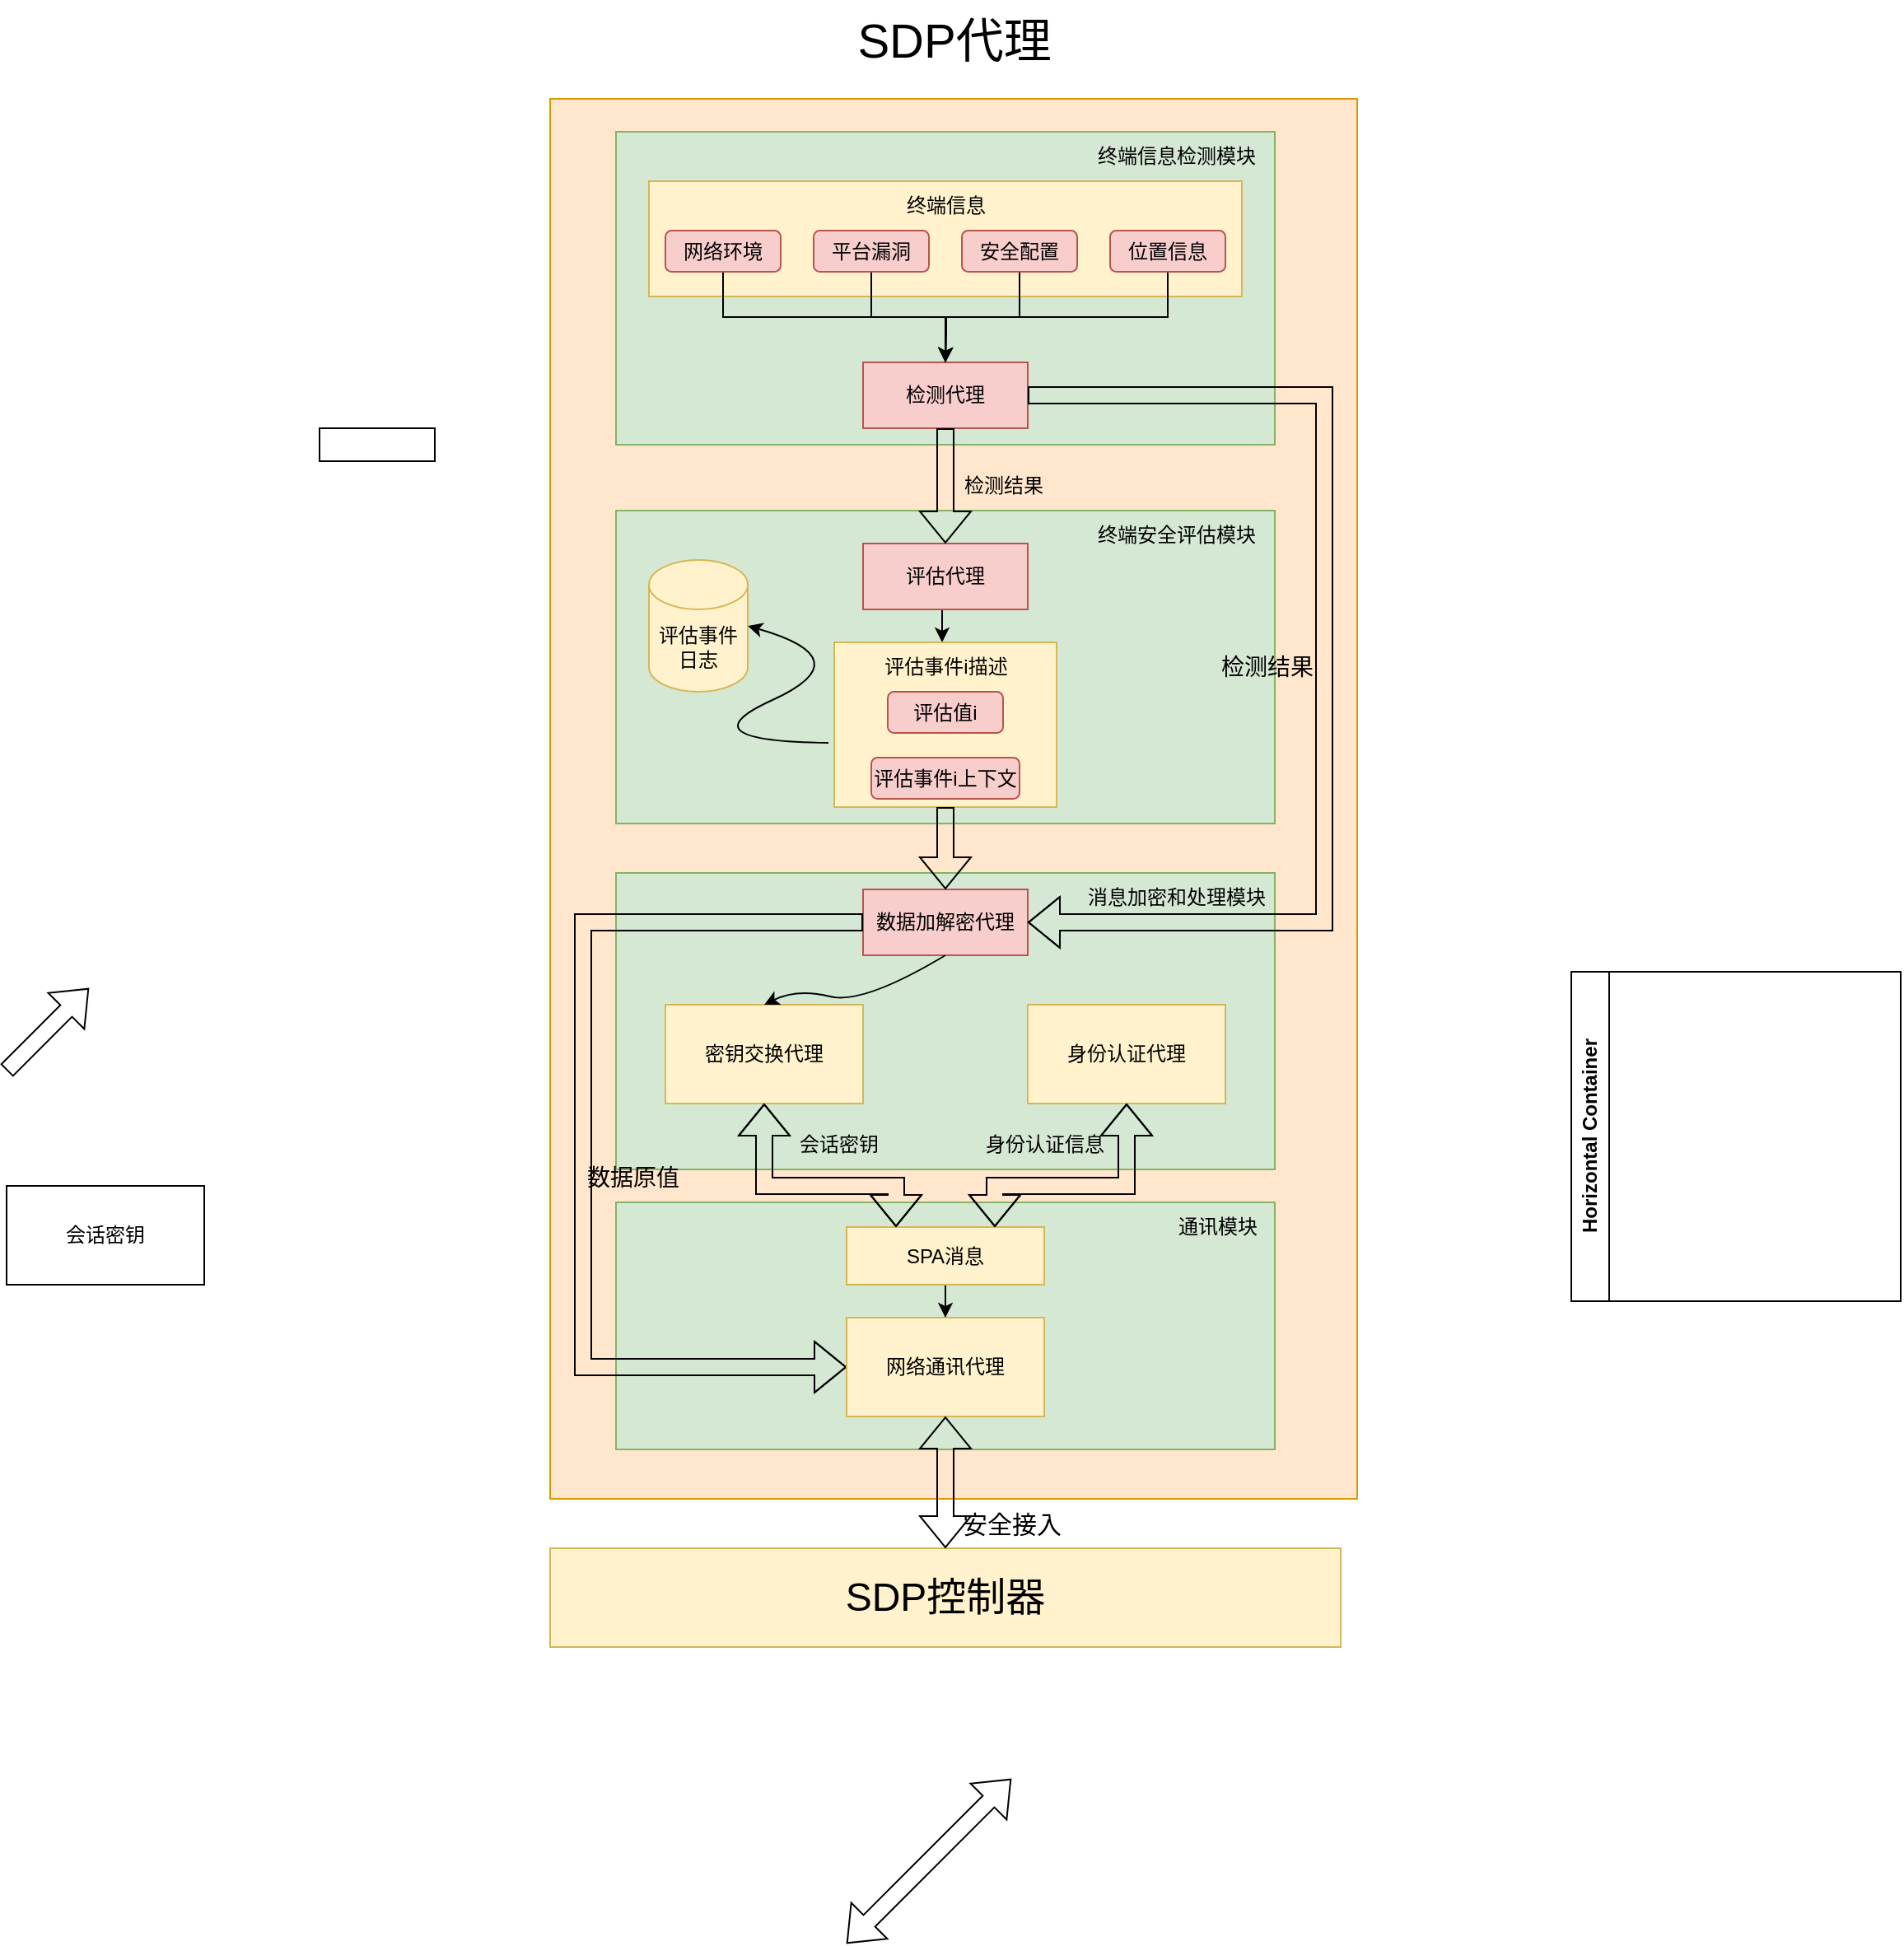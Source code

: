 <mxfile version="21.6.2" type="github">
  <diagram name="第 1 页" id="M2B1Mfkhxlj9PkfOxPC8">
    <mxGraphModel dx="3088" dy="750" grid="1" gridSize="10" guides="1" tooltips="1" connect="1" arrows="1" fold="1" page="1" pageScale="1" pageWidth="827" pageHeight="1169" math="0" shadow="0">
      <root>
        <mxCell id="0" />
        <mxCell id="1" parent="0" />
        <mxCell id="xAT8S54teUGMp5nKxKCQ-2" value="" style="rounded=0;whiteSpace=wrap;html=1;fillColor=#ffe6cc;strokeColor=#d79b00;" vertex="1" parent="1">
          <mxGeometry x="-680" y="260" width="490" height="850" as="geometry" />
        </mxCell>
        <mxCell id="xAT8S54teUGMp5nKxKCQ-3" value="" style="rounded=0;whiteSpace=wrap;html=1;fillColor=#d5e8d4;strokeColor=#82b366;" vertex="1" parent="1">
          <mxGeometry x="-640" y="280" width="400" height="190" as="geometry" />
        </mxCell>
        <mxCell id="xAT8S54teUGMp5nKxKCQ-4" value="" style="rounded=0;whiteSpace=wrap;html=1;fillColor=#fff2cc;strokeColor=#d6b656;" vertex="1" parent="1">
          <mxGeometry x="-620" y="310" width="360" height="70" as="geometry" />
        </mxCell>
        <mxCell id="xAT8S54teUGMp5nKxKCQ-5" value="检测代理" style="rounded=0;whiteSpace=wrap;html=1;fillColor=#f8cecc;strokeColor=#b85450;" vertex="1" parent="1">
          <mxGeometry x="-490" y="420" width="100" height="40" as="geometry" />
        </mxCell>
        <mxCell id="xAT8S54teUGMp5nKxKCQ-35" style="edgeStyle=orthogonalEdgeStyle;rounded=0;orthogonalLoop=1;jettySize=auto;html=1;exitX=0.5;exitY=1;exitDx=0;exitDy=0;" edge="1" parent="1" source="xAT8S54teUGMp5nKxKCQ-6">
          <mxGeometry relative="1" as="geometry">
            <mxPoint x="-440" y="420" as="targetPoint" />
          </mxGeometry>
        </mxCell>
        <mxCell id="xAT8S54teUGMp5nKxKCQ-6" value="网络环境" style="rounded=1;whiteSpace=wrap;html=1;fillColor=#f8cecc;strokeColor=#b85450;" vertex="1" parent="1">
          <mxGeometry x="-610" y="340" width="70" height="25" as="geometry" />
        </mxCell>
        <mxCell id="xAT8S54teUGMp5nKxKCQ-32" style="edgeStyle=orthogonalEdgeStyle;rounded=0;orthogonalLoop=1;jettySize=auto;html=1;exitX=0.5;exitY=1;exitDx=0;exitDy=0;entryX=0.5;entryY=0;entryDx=0;entryDy=0;" edge="1" parent="1" source="xAT8S54teUGMp5nKxKCQ-8" target="xAT8S54teUGMp5nKxKCQ-5">
          <mxGeometry relative="1" as="geometry" />
        </mxCell>
        <mxCell id="xAT8S54teUGMp5nKxKCQ-8" value="平台漏洞" style="rounded=1;whiteSpace=wrap;html=1;fillColor=#f8cecc;strokeColor=#b85450;" vertex="1" parent="1">
          <mxGeometry x="-520" y="340" width="70" height="25" as="geometry" />
        </mxCell>
        <mxCell id="xAT8S54teUGMp5nKxKCQ-33" style="edgeStyle=orthogonalEdgeStyle;rounded=0;orthogonalLoop=1;jettySize=auto;html=1;exitX=0.5;exitY=1;exitDx=0;exitDy=0;" edge="1" parent="1" source="xAT8S54teUGMp5nKxKCQ-9">
          <mxGeometry relative="1" as="geometry">
            <mxPoint x="-440" y="420" as="targetPoint" />
          </mxGeometry>
        </mxCell>
        <mxCell id="xAT8S54teUGMp5nKxKCQ-9" value="安全配置" style="rounded=1;whiteSpace=wrap;html=1;fillColor=#f8cecc;strokeColor=#b85450;" vertex="1" parent="1">
          <mxGeometry x="-430" y="340" width="70" height="25" as="geometry" />
        </mxCell>
        <mxCell id="xAT8S54teUGMp5nKxKCQ-34" style="edgeStyle=orthogonalEdgeStyle;rounded=0;orthogonalLoop=1;jettySize=auto;html=1;exitX=0.5;exitY=1;exitDx=0;exitDy=0;" edge="1" parent="1" source="xAT8S54teUGMp5nKxKCQ-10">
          <mxGeometry relative="1" as="geometry">
            <mxPoint x="-440" y="420" as="targetPoint" />
          </mxGeometry>
        </mxCell>
        <mxCell id="xAT8S54teUGMp5nKxKCQ-10" value="位置信息" style="rounded=1;whiteSpace=wrap;html=1;fillColor=#f8cecc;strokeColor=#b85450;" vertex="1" parent="1">
          <mxGeometry x="-340" y="340" width="70" height="25" as="geometry" />
        </mxCell>
        <mxCell id="xAT8S54teUGMp5nKxKCQ-12" value="终端信息" style="text;html=1;align=center;verticalAlign=middle;resizable=0;points=[];autosize=1;strokeColor=none;fillColor=none;" vertex="1" parent="1">
          <mxGeometry x="-475" y="310" width="70" height="30" as="geometry" />
        </mxCell>
        <mxCell id="xAT8S54teUGMp5nKxKCQ-15" value="终端信息检测模块" style="text;html=1;align=center;verticalAlign=middle;resizable=0;points=[];autosize=1;strokeColor=none;fillColor=none;" vertex="1" parent="1">
          <mxGeometry x="-360" y="280" width="120" height="30" as="geometry" />
        </mxCell>
        <mxCell id="xAT8S54teUGMp5nKxKCQ-16" value="" style="rounded=0;whiteSpace=wrap;html=1;fillColor=#d5e8d4;strokeColor=#82b366;" vertex="1" parent="1">
          <mxGeometry x="-640" y="510" width="400" height="190" as="geometry" />
        </mxCell>
        <mxCell id="xAT8S54teUGMp5nKxKCQ-29" style="edgeStyle=orthogonalEdgeStyle;rounded=0;orthogonalLoop=1;jettySize=auto;html=1;exitX=0.5;exitY=1;exitDx=0;exitDy=0;entryX=0.48;entryY=0;entryDx=0;entryDy=0;entryPerimeter=0;" edge="1" parent="1" source="xAT8S54teUGMp5nKxKCQ-17" target="xAT8S54teUGMp5nKxKCQ-25">
          <mxGeometry relative="1" as="geometry" />
        </mxCell>
        <mxCell id="xAT8S54teUGMp5nKxKCQ-17" value="评估代理" style="rounded=0;whiteSpace=wrap;html=1;fillColor=#f8cecc;strokeColor=#b85450;" vertex="1" parent="1">
          <mxGeometry x="-490" y="530" width="100" height="40" as="geometry" />
        </mxCell>
        <mxCell id="xAT8S54teUGMp5nKxKCQ-18" value="终端安全评估模块" style="text;html=1;align=center;verticalAlign=middle;resizable=0;points=[];autosize=1;strokeColor=none;fillColor=none;" vertex="1" parent="1">
          <mxGeometry x="-360" y="510" width="120" height="30" as="geometry" />
        </mxCell>
        <mxCell id="xAT8S54teUGMp5nKxKCQ-19" value="" style="shape=flexArrow;endArrow=classic;html=1;rounded=0;exitX=0.5;exitY=1;exitDx=0;exitDy=0;" edge="1" parent="1" source="xAT8S54teUGMp5nKxKCQ-5" target="xAT8S54teUGMp5nKxKCQ-17">
          <mxGeometry width="50" height="50" relative="1" as="geometry">
            <mxPoint x="-800" y="540" as="sourcePoint" />
            <mxPoint x="-750" y="490" as="targetPoint" />
          </mxGeometry>
        </mxCell>
        <mxCell id="xAT8S54teUGMp5nKxKCQ-21" value="检测结果" style="text;html=1;align=center;verticalAlign=middle;resizable=0;points=[];autosize=1;strokeColor=none;fillColor=none;" vertex="1" parent="1">
          <mxGeometry x="-440" y="480" width="70" height="30" as="geometry" />
        </mxCell>
        <mxCell id="xAT8S54teUGMp5nKxKCQ-22" value="" style="curved=1;endArrow=classic;html=1;rounded=0;exitX=-0.026;exitY=0.61;exitDx=0;exitDy=0;exitPerimeter=0;entryX=1;entryY=0.5;entryDx=0;entryDy=0;entryPerimeter=0;" edge="1" parent="1" source="xAT8S54teUGMp5nKxKCQ-24" target="xAT8S54teUGMp5nKxKCQ-23">
          <mxGeometry width="50" height="50" relative="1" as="geometry">
            <mxPoint x="-810" y="650" as="sourcePoint" />
            <mxPoint x="-760" y="600" as="targetPoint" />
            <Array as="points">
              <mxPoint x="-600" y="650" />
              <mxPoint x="-490" y="600" />
            </Array>
          </mxGeometry>
        </mxCell>
        <mxCell id="xAT8S54teUGMp5nKxKCQ-23" value="评估事件日志" style="shape=cylinder3;whiteSpace=wrap;html=1;boundedLbl=1;backgroundOutline=1;size=15;fillColor=#fff2cc;strokeColor=#d6b656;" vertex="1" parent="1">
          <mxGeometry x="-620" y="540" width="60" height="80" as="geometry" />
        </mxCell>
        <mxCell id="xAT8S54teUGMp5nKxKCQ-24" value="" style="rounded=0;whiteSpace=wrap;html=1;fillColor=#fff2cc;strokeColor=#d6b656;" vertex="1" parent="1">
          <mxGeometry x="-507.5" y="590" width="135" height="100" as="geometry" />
        </mxCell>
        <mxCell id="xAT8S54teUGMp5nKxKCQ-25" value="评估事件i描述" style="text;html=1;align=center;verticalAlign=middle;resizable=0;points=[];autosize=1;strokeColor=none;fillColor=none;" vertex="1" parent="1">
          <mxGeometry x="-490" y="590" width="100" height="30" as="geometry" />
        </mxCell>
        <mxCell id="xAT8S54teUGMp5nKxKCQ-27" value="评估值i" style="rounded=1;whiteSpace=wrap;html=1;fillColor=#f8cecc;strokeColor=#b85450;" vertex="1" parent="1">
          <mxGeometry x="-475" y="620" width="70" height="25" as="geometry" />
        </mxCell>
        <mxCell id="xAT8S54teUGMp5nKxKCQ-28" value="评估事件i上下文" style="rounded=1;whiteSpace=wrap;html=1;fillColor=#f8cecc;strokeColor=#b85450;" vertex="1" parent="1">
          <mxGeometry x="-485" y="660" width="90" height="25" as="geometry" />
        </mxCell>
        <mxCell id="xAT8S54teUGMp5nKxKCQ-36" value="" style="rounded=0;whiteSpace=wrap;html=1;fillColor=#d5e8d4;strokeColor=#82b366;" vertex="1" parent="1">
          <mxGeometry x="-640" y="730" width="400" height="180" as="geometry" />
        </mxCell>
        <mxCell id="xAT8S54teUGMp5nKxKCQ-37" value="数据加解密代理" style="rounded=0;whiteSpace=wrap;html=1;fillColor=#f8cecc;strokeColor=#b85450;" vertex="1" parent="1">
          <mxGeometry x="-490" y="740" width="100" height="40" as="geometry" />
        </mxCell>
        <mxCell id="xAT8S54teUGMp5nKxKCQ-38" value="" style="shape=flexArrow;endArrow=classic;html=1;rounded=0;exitX=1;exitY=0.5;exitDx=0;exitDy=0;entryX=1;entryY=0.5;entryDx=0;entryDy=0;" edge="1" parent="1" source="xAT8S54teUGMp5nKxKCQ-5" target="xAT8S54teUGMp5nKxKCQ-37">
          <mxGeometry width="50" height="50" relative="1" as="geometry">
            <mxPoint x="-830" y="790" as="sourcePoint" />
            <mxPoint x="-780" y="740" as="targetPoint" />
            <Array as="points">
              <mxPoint x="-210" y="440" />
              <mxPoint x="-210" y="760" />
            </Array>
          </mxGeometry>
        </mxCell>
        <mxCell id="xAT8S54teUGMp5nKxKCQ-39" value="" style="rounded=0;whiteSpace=wrap;html=1;" vertex="1" parent="1">
          <mxGeometry x="-820" y="460" width="70" height="20" as="geometry" />
        </mxCell>
        <mxCell id="xAT8S54teUGMp5nKxKCQ-40" value="" style="shape=flexArrow;endArrow=classic;html=1;rounded=0;exitX=0.5;exitY=1;exitDx=0;exitDy=0;" edge="1" parent="1" source="xAT8S54teUGMp5nKxKCQ-24" target="xAT8S54teUGMp5nKxKCQ-37">
          <mxGeometry width="50" height="50" relative="1" as="geometry">
            <mxPoint x="-970" y="760" as="sourcePoint" />
            <mxPoint x="-920" y="710" as="targetPoint" />
          </mxGeometry>
        </mxCell>
        <mxCell id="xAT8S54teUGMp5nKxKCQ-41" value="密钥交换代理" style="rounded=0;whiteSpace=wrap;html=1;fillColor=#fff2cc;strokeColor=#d6b656;" vertex="1" parent="1">
          <mxGeometry x="-610" y="810" width="120" height="60" as="geometry" />
        </mxCell>
        <mxCell id="xAT8S54teUGMp5nKxKCQ-42" value="身份认证代理" style="rounded=0;whiteSpace=wrap;html=1;fillColor=#fff2cc;strokeColor=#d6b656;" vertex="1" parent="1">
          <mxGeometry x="-390" y="810" width="120" height="60" as="geometry" />
        </mxCell>
        <mxCell id="xAT8S54teUGMp5nKxKCQ-43" value="" style="curved=1;endArrow=classic;html=1;rounded=0;entryX=0.5;entryY=0;entryDx=0;entryDy=0;exitX=0.5;exitY=1;exitDx=0;exitDy=0;" edge="1" parent="1" source="xAT8S54teUGMp5nKxKCQ-37" target="xAT8S54teUGMp5nKxKCQ-41">
          <mxGeometry width="50" height="50" relative="1" as="geometry">
            <mxPoint x="-920" y="880" as="sourcePoint" />
            <mxPoint x="-870" y="830" as="targetPoint" />
            <Array as="points">
              <mxPoint x="-490" y="810" />
              <mxPoint x="-530" y="800" />
            </Array>
          </mxGeometry>
        </mxCell>
        <mxCell id="xAT8S54teUGMp5nKxKCQ-45" value="&lt;font style=&quot;font-size: 14px;&quot;&gt;检测结果&lt;/font&gt;" style="text;html=1;align=center;verticalAlign=middle;resizable=0;points=[];autosize=1;strokeColor=none;fillColor=none;" vertex="1" parent="1">
          <mxGeometry x="-285" y="590" width="80" height="30" as="geometry" />
        </mxCell>
        <mxCell id="xAT8S54teUGMp5nKxKCQ-46" value="消息加密和处理模块" style="text;html=1;align=center;verticalAlign=middle;resizable=0;points=[];autosize=1;strokeColor=none;fillColor=none;" vertex="1" parent="1">
          <mxGeometry x="-365" y="730" width="130" height="30" as="geometry" />
        </mxCell>
        <mxCell id="xAT8S54teUGMp5nKxKCQ-48" value="" style="rounded=0;whiteSpace=wrap;html=1;fillColor=#d5e8d4;strokeColor=#82b366;" vertex="1" parent="1">
          <mxGeometry x="-640" y="930" width="400" height="150" as="geometry" />
        </mxCell>
        <mxCell id="xAT8S54teUGMp5nKxKCQ-49" value="通讯模块" style="text;html=1;align=center;verticalAlign=middle;resizable=0;points=[];autosize=1;strokeColor=none;fillColor=none;" vertex="1" parent="1">
          <mxGeometry x="-310" y="930" width="70" height="30" as="geometry" />
        </mxCell>
        <mxCell id="xAT8S54teUGMp5nKxKCQ-61" style="edgeStyle=orthogonalEdgeStyle;rounded=0;orthogonalLoop=1;jettySize=auto;html=1;exitX=0.5;exitY=1;exitDx=0;exitDy=0;" edge="1" parent="1" source="xAT8S54teUGMp5nKxKCQ-50" target="xAT8S54teUGMp5nKxKCQ-60">
          <mxGeometry relative="1" as="geometry" />
        </mxCell>
        <mxCell id="xAT8S54teUGMp5nKxKCQ-50" value="SPA消息" style="rounded=0;whiteSpace=wrap;html=1;fillColor=#fff2cc;strokeColor=#d6b656;" vertex="1" parent="1">
          <mxGeometry x="-500" y="945" width="120" height="35" as="geometry" />
        </mxCell>
        <mxCell id="xAT8S54teUGMp5nKxKCQ-52" value="" style="shape=flexArrow;endArrow=classic;html=1;rounded=0;" edge="1" parent="1">
          <mxGeometry width="50" height="50" relative="1" as="geometry">
            <mxPoint x="-1010" y="850" as="sourcePoint" />
            <mxPoint x="-960" y="800" as="targetPoint" />
          </mxGeometry>
        </mxCell>
        <mxCell id="xAT8S54teUGMp5nKxKCQ-53" value="" style="shape=flexArrow;endArrow=classic;html=1;rounded=0;exitX=0;exitY=0.5;exitDx=0;exitDy=0;entryX=0;entryY=0.5;entryDx=0;entryDy=0;" edge="1" parent="1" source="xAT8S54teUGMp5nKxKCQ-37" target="xAT8S54teUGMp5nKxKCQ-60">
          <mxGeometry width="50" height="50" relative="1" as="geometry">
            <mxPoint x="-1150" y="950" as="sourcePoint" />
            <mxPoint x="-1100" y="900" as="targetPoint" />
            <Array as="points">
              <mxPoint x="-660" y="760" />
              <mxPoint x="-660" y="1030" />
            </Array>
          </mxGeometry>
        </mxCell>
        <mxCell id="xAT8S54teUGMp5nKxKCQ-54" value="" style="shape=flexArrow;endArrow=classic;startArrow=classic;html=1;rounded=0;entryX=0.5;entryY=1;entryDx=0;entryDy=0;exitX=0.25;exitY=0;exitDx=0;exitDy=0;" edge="1" parent="1" source="xAT8S54teUGMp5nKxKCQ-50" target="xAT8S54teUGMp5nKxKCQ-41">
          <mxGeometry width="100" height="100" relative="1" as="geometry">
            <mxPoint x="-890" y="1010" as="sourcePoint" />
            <mxPoint x="-790" y="910" as="targetPoint" />
            <Array as="points">
              <mxPoint x="-470" y="920" />
              <mxPoint x="-550" y="920" />
            </Array>
          </mxGeometry>
        </mxCell>
        <mxCell id="xAT8S54teUGMp5nKxKCQ-55" value="" style="shape=flexArrow;endArrow=classic;startArrow=classic;html=1;rounded=0;entryX=0.5;entryY=1;entryDx=0;entryDy=0;exitX=0.75;exitY=0;exitDx=0;exitDy=0;" edge="1" parent="1" source="xAT8S54teUGMp5nKxKCQ-50" target="xAT8S54teUGMp5nKxKCQ-42">
          <mxGeometry width="100" height="100" relative="1" as="geometry">
            <mxPoint x="-860" y="1080" as="sourcePoint" />
            <mxPoint x="-760" y="980" as="targetPoint" />
            <Array as="points">
              <mxPoint x="-410" y="920" />
              <mxPoint x="-330" y="920" />
            </Array>
          </mxGeometry>
        </mxCell>
        <mxCell id="xAT8S54teUGMp5nKxKCQ-56" value="会话密钥" style="whiteSpace=wrap;html=1;" vertex="1" parent="1">
          <mxGeometry x="-1010" y="920" width="120" height="60" as="geometry" />
        </mxCell>
        <mxCell id="xAT8S54teUGMp5nKxKCQ-57" value="会话密钥" style="text;html=1;align=center;verticalAlign=middle;resizable=0;points=[];autosize=1;strokeColor=none;fillColor=none;" vertex="1" parent="1">
          <mxGeometry x="-540" y="880" width="70" height="30" as="geometry" />
        </mxCell>
        <mxCell id="xAT8S54teUGMp5nKxKCQ-58" value="身份认证信息" style="text;html=1;align=center;verticalAlign=middle;resizable=0;points=[];autosize=1;strokeColor=none;fillColor=none;" vertex="1" parent="1">
          <mxGeometry x="-430" y="880" width="100" height="30" as="geometry" />
        </mxCell>
        <mxCell id="xAT8S54teUGMp5nKxKCQ-60" value="网络通讯代理" style="rounded=0;whiteSpace=wrap;html=1;fillColor=#fff2cc;strokeColor=#d6b656;" vertex="1" parent="1">
          <mxGeometry x="-500" y="1000" width="120" height="60" as="geometry" />
        </mxCell>
        <mxCell id="xAT8S54teUGMp5nKxKCQ-62" value="&lt;font style=&quot;font-size: 24px;&quot;&gt;SDP控制器&lt;/font&gt;" style="rounded=0;whiteSpace=wrap;html=1;fillColor=#fff2cc;strokeColor=#d6b656;" vertex="1" parent="1">
          <mxGeometry x="-680" y="1140" width="480" height="60" as="geometry" />
        </mxCell>
        <mxCell id="xAT8S54teUGMp5nKxKCQ-64" value="" style="shape=flexArrow;endArrow=classic;startArrow=classic;html=1;rounded=0;entryX=0.5;entryY=1;entryDx=0;entryDy=0;exitX=0.5;exitY=0;exitDx=0;exitDy=0;" edge="1" parent="1" source="xAT8S54teUGMp5nKxKCQ-62" target="xAT8S54teUGMp5nKxKCQ-60">
          <mxGeometry width="100" height="100" relative="1" as="geometry">
            <mxPoint x="-1010" y="1190" as="sourcePoint" />
            <mxPoint x="-910" y="1090" as="targetPoint" />
          </mxGeometry>
        </mxCell>
        <mxCell id="xAT8S54teUGMp5nKxKCQ-65" value="&lt;font style=&quot;font-size: 29px;&quot;&gt;SDP代理&lt;/font&gt;" style="text;html=1;align=center;verticalAlign=middle;resizable=0;points=[];autosize=1;strokeColor=none;fillColor=none;" vertex="1" parent="1">
          <mxGeometry x="-505" y="200" width="140" height="50" as="geometry" />
        </mxCell>
        <mxCell id="xAT8S54teUGMp5nKxKCQ-66" value="&lt;font style=&quot;font-size: 14px;&quot;&gt;数据原值&lt;/font&gt;" style="text;html=1;align=center;verticalAlign=middle;resizable=0;points=[];autosize=1;strokeColor=none;fillColor=none;" vertex="1" parent="1">
          <mxGeometry x="-670" y="900" width="80" height="30" as="geometry" />
        </mxCell>
        <mxCell id="xAT8S54teUGMp5nKxKCQ-68" value="&lt;font style=&quot;font-size: 15px;&quot;&gt;安全接入&lt;/font&gt;" style="text;html=1;align=center;verticalAlign=middle;resizable=0;points=[];autosize=1;strokeColor=none;fillColor=none;" vertex="1" parent="1">
          <mxGeometry x="-440" y="1110" width="80" height="30" as="geometry" />
        </mxCell>
        <mxCell id="xAT8S54teUGMp5nKxKCQ-70" value="Horizontal Container" style="swimlane;horizontal=0;whiteSpace=wrap;html=1;" vertex="1" parent="1">
          <mxGeometry x="-60" y="790" width="200" height="200" as="geometry" />
        </mxCell>
        <mxCell id="xAT8S54teUGMp5nKxKCQ-71" value="" style="shape=flexArrow;endArrow=classic;startArrow=classic;html=1;rounded=0;" edge="1" parent="1">
          <mxGeometry width="100" height="100" relative="1" as="geometry">
            <mxPoint x="-500" y="1380" as="sourcePoint" />
            <mxPoint x="-400" y="1280" as="targetPoint" />
          </mxGeometry>
        </mxCell>
      </root>
    </mxGraphModel>
  </diagram>
</mxfile>
